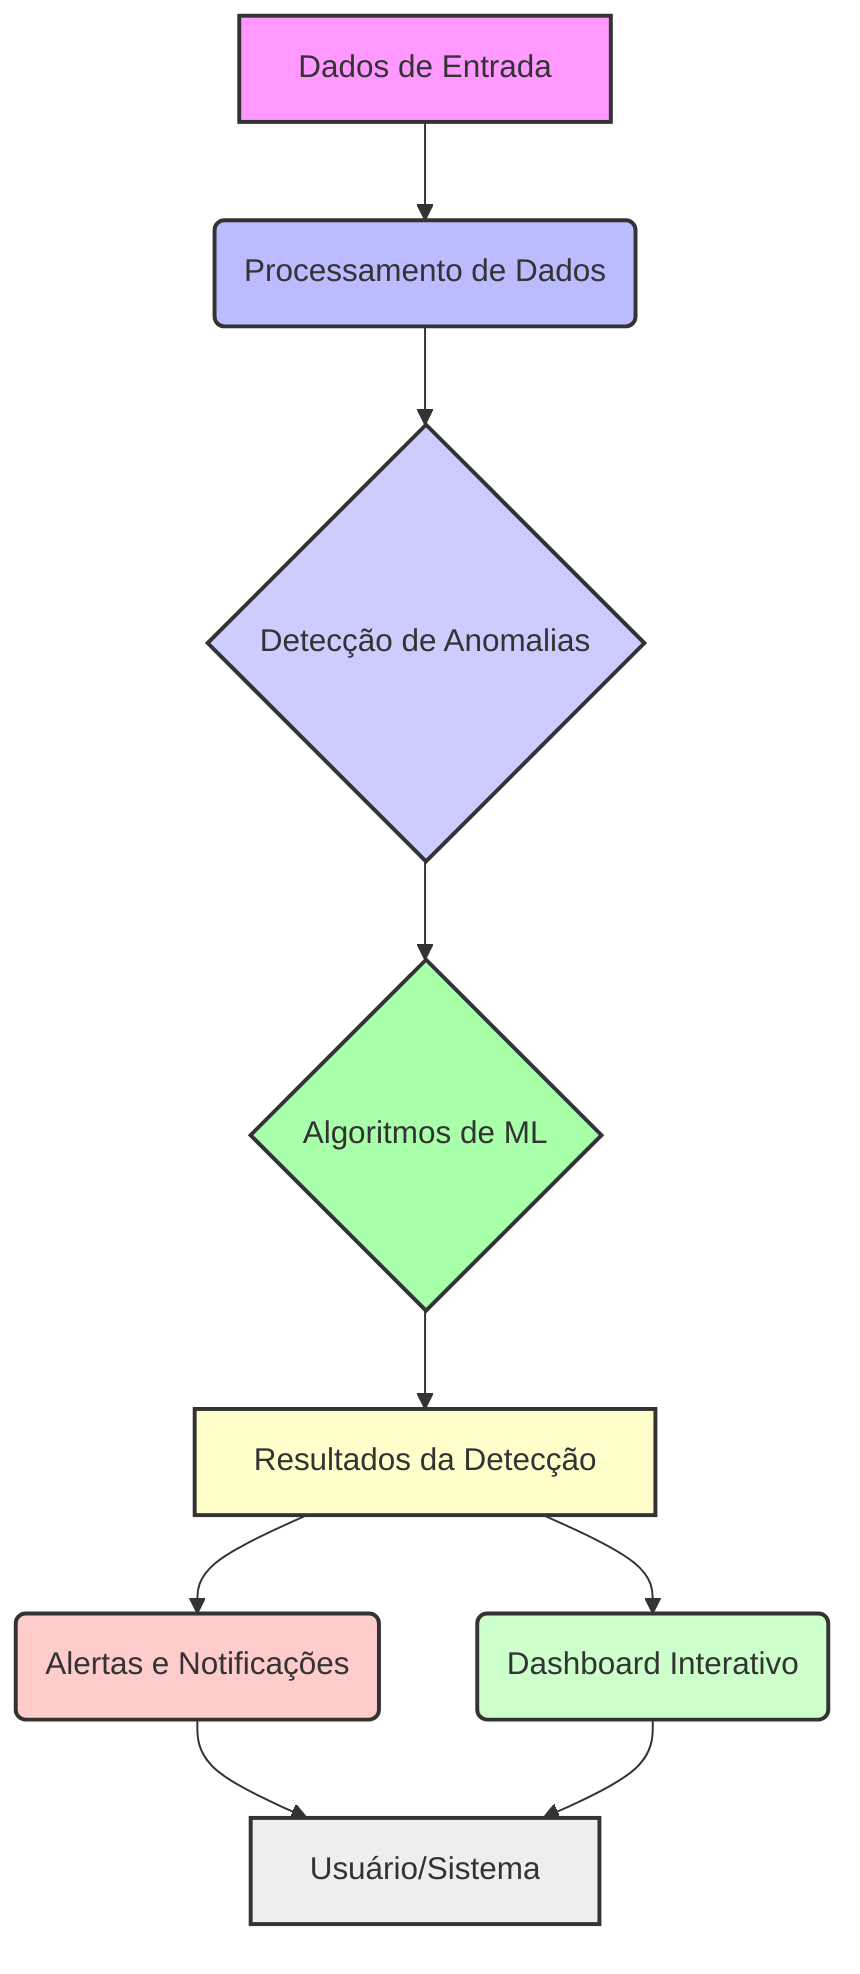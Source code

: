 graph TD
    A[Dados de Entrada] --> B(Processamento de Dados)
    B --> C{Detecção de Anomalias}
    C --> D{Algoritmos de ML}
    D --> E[Resultados da Detecção]
    E --> F(Alertas e Notificações)
    E --> G(Dashboard Interativo)
    F --> H[Usuário/Sistema]
    G --> H
    style A fill:#f9f,stroke:#333,stroke-width:2px
    style B fill:#bbf,stroke:#333,stroke-width:2px
    style C fill:#ccf,stroke:#333,stroke-width:2px
    style D fill:#afa,stroke:#333,stroke-width:2px
    style E fill:#ffc,stroke:#333,stroke-width:2px
    style F fill:#fcc,stroke:#333,stroke-width:2px
    style G fill:#cfc,stroke:#333,stroke-width:2px
    style H fill:#eee,stroke:#333,stroke-width:2px